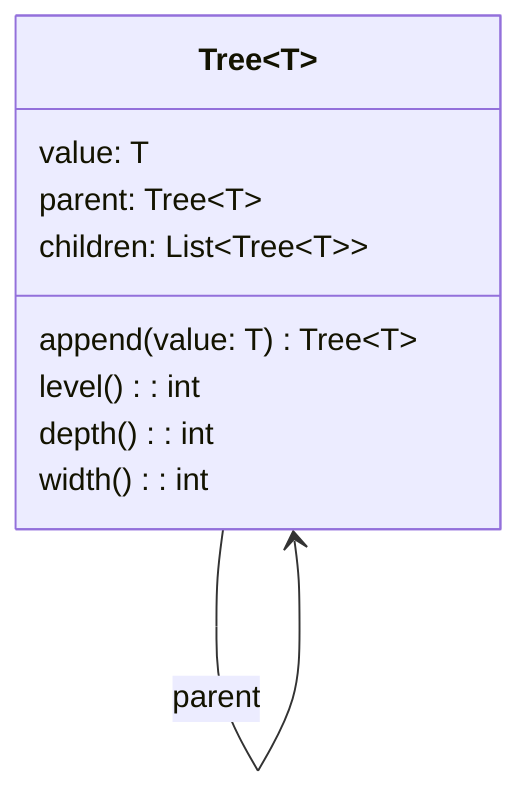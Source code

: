 classDiagram

    class Tree~T~ {
        value: T

        parent: Tree~T~

        children: List~Tree~T~~

        append(value: T) Tree~T~
        level(): int
        depth(): int
        width(): int
    }

    Tree --> Tree: parent